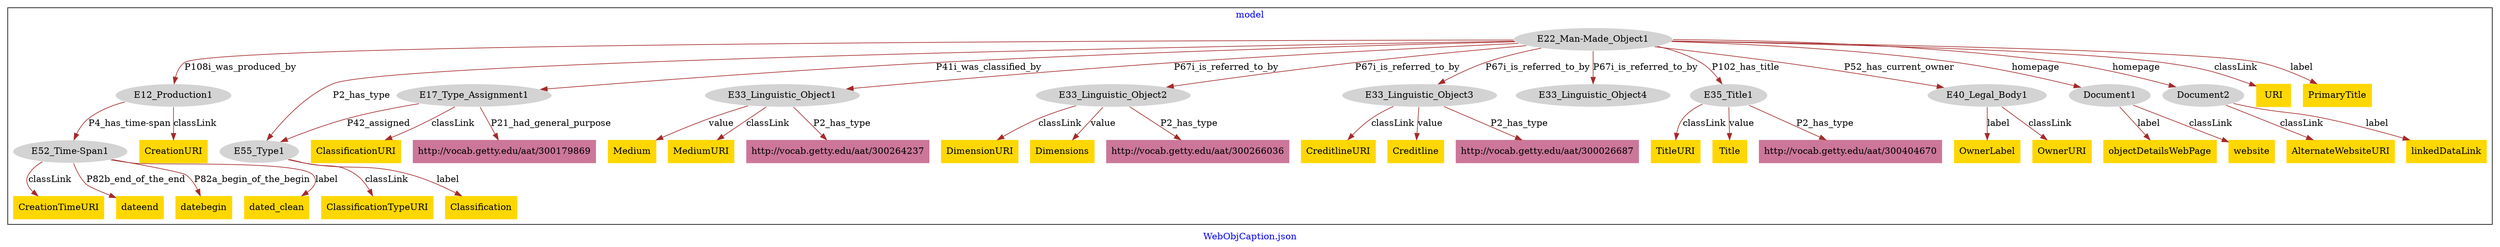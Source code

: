 digraph n0 {
fontcolor="blue"
remincross="true"
label="WebObjCaption.json"
subgraph cluster {
label="model"
n2[style="filled",color="white",fillcolor="lightgray",label="E12_Production1"];
n3[style="filled",color="white",fillcolor="lightgray",label="E52_Time-Span1"];
n4[style="filled",color="white",fillcolor="lightgray",label="E17_Type_Assignment1"];
n5[style="filled",color="white",fillcolor="lightgray",label="E55_Type1"];
n6[style="filled",color="white",fillcolor="lightgray",label="E22_Man-Made_Object1"];
n7[style="filled",color="white",fillcolor="lightgray",label="E33_Linguistic_Object1"];
n8[style="filled",color="white",fillcolor="lightgray",label="E33_Linguistic_Object2"];
n9[style="filled",color="white",fillcolor="lightgray",label="E33_Linguistic_Object3"];
n10[style="filled",color="white",fillcolor="lightgray",label="E33_Linguistic_Object4"];
n11[style="filled",color="white",fillcolor="lightgray",label="E35_Title1"];
n12[style="filled",color="white",fillcolor="lightgray",label="E40_Legal_Body1"];
n13[style="filled",color="white",fillcolor="lightgray",label="Document1"];
n14[style="filled",color="white",fillcolor="lightgray",label="Document2"];
n15[shape="plaintext",style="filled",fillcolor="gold",label="ClassificationURI"];
n16[shape="plaintext",style="filled",fillcolor="gold",label="DimensionURI"];
n17[shape="plaintext",style="filled",fillcolor="gold",label="Medium"];
n18[shape="plaintext",style="filled",fillcolor="gold",label="CreditlineURI"];
n19[shape="plaintext",style="filled",fillcolor="gold",label="AlternateWebsiteURI"];
n20[shape="plaintext",style="filled",fillcolor="gold",label="objectDetailsWebPage"];
n21[shape="plaintext",style="filled",fillcolor="gold",label="MediumURI"];
n22[shape="plaintext",style="filled",fillcolor="gold",label="URI"];
n23[shape="plaintext",style="filled",fillcolor="gold",label="OwnerLabel"];
n24[shape="plaintext",style="filled",fillcolor="gold",label="CreationTimeURI"];
n25[shape="plaintext",style="filled",fillcolor="gold",label="dateend"];
n26[shape="plaintext",style="filled",fillcolor="gold",label="linkedDataLink"];
n27[shape="plaintext",style="filled",fillcolor="gold",label="datebegin"];
n28[shape="plaintext",style="filled",fillcolor="gold",label="ClassificationTypeURI"];
n29[shape="plaintext",style="filled",fillcolor="gold",label="TitleURI"];
n30[shape="plaintext",style="filled",fillcolor="gold",label="website"];
n31[shape="plaintext",style="filled",fillcolor="gold",label="Classification"];
n32[shape="plaintext",style="filled",fillcolor="gold",label="Title"];
n33[shape="plaintext",style="filled",fillcolor="gold",label="Creditline"];
n34[shape="plaintext",style="filled",fillcolor="gold",label="Dimensions"];
n35[shape="plaintext",style="filled",fillcolor="gold",label="CreationURI"];
n36[shape="plaintext",style="filled",fillcolor="gold",label="dated_clean"];
n37[shape="plaintext",style="filled",fillcolor="gold",label="OwnerURI"];
n38[shape="plaintext",style="filled",fillcolor="gold",label="PrimaryTitle"];
n39[shape="plaintext",style="filled",fillcolor="#CC7799",label="http://vocab.getty.edu/aat/300404670"];
n40[shape="plaintext",style="filled",fillcolor="#CC7799",label="http://vocab.getty.edu/aat/300026687"];
n41[shape="plaintext",style="filled",fillcolor="#CC7799",label="http://vocab.getty.edu/aat/300266036"];
n42[shape="plaintext",style="filled",fillcolor="#CC7799",label="http://vocab.getty.edu/aat/300179869"];
n43[shape="plaintext",style="filled",fillcolor="#CC7799",label="http://vocab.getty.edu/aat/300264237"];
}
n2 -> n3[color="brown",fontcolor="black",label="P4_has_time-span"]
n4 -> n5[color="brown",fontcolor="black",label="P42_assigned"]
n6 -> n2[color="brown",fontcolor="black",label="P108i_was_produced_by"]
n6 -> n4[color="brown",fontcolor="black",label="P41i_was_classified_by"]
n6 -> n7[color="brown",fontcolor="black",label="P67i_is_referred_to_by"]
n6 -> n8[color="brown",fontcolor="black",label="P67i_is_referred_to_by"]
n6 -> n9[color="brown",fontcolor="black",label="P67i_is_referred_to_by"]
n6 -> n10[color="brown",fontcolor="black",label="P67i_is_referred_to_by"]
n6 -> n11[color="brown",fontcolor="black",label="P102_has_title"]
n6 -> n12[color="brown",fontcolor="black",label="P52_has_current_owner"]
n6 -> n13[color="brown",fontcolor="black",label="homepage"]
n6 -> n14[color="brown",fontcolor="black",label="homepage"]
n4 -> n15[color="brown",fontcolor="black",label="classLink"]
n8 -> n16[color="brown",fontcolor="black",label="classLink"]
n7 -> n17[color="brown",fontcolor="black",label="value"]
n9 -> n18[color="brown",fontcolor="black",label="classLink"]
n14 -> n19[color="brown",fontcolor="black",label="classLink"]
n13 -> n20[color="brown",fontcolor="black",label="label"]
n7 -> n21[color="brown",fontcolor="black",label="classLink"]
n6 -> n22[color="brown",fontcolor="black",label="classLink"]
n12 -> n23[color="brown",fontcolor="black",label="label"]
n3 -> n24[color="brown",fontcolor="black",label="classLink"]
n3 -> n25[color="brown",fontcolor="black",label="P82b_end_of_the_end"]
n14 -> n26[color="brown",fontcolor="black",label="label"]
n3 -> n27[color="brown",fontcolor="black",label="P82a_begin_of_the_begin"]
n5 -> n28[color="brown",fontcolor="black",label="classLink"]
n11 -> n29[color="brown",fontcolor="black",label="classLink"]
n13 -> n30[color="brown",fontcolor="black",label="classLink"]
n5 -> n31[color="brown",fontcolor="black",label="label"]
n11 -> n32[color="brown",fontcolor="black",label="value"]
n9 -> n33[color="brown",fontcolor="black",label="value"]
n8 -> n34[color="brown",fontcolor="black",label="value"]
n2 -> n35[color="brown",fontcolor="black",label="classLink"]
n3 -> n36[color="brown",fontcolor="black",label="label"]
n12 -> n37[color="brown",fontcolor="black",label="classLink"]
n6 -> n38[color="brown",fontcolor="black",label="label"]
n11 -> n39[color="brown",fontcolor="black",label="P2_has_type"]
n9 -> n40[color="brown",fontcolor="black",label="P2_has_type"]
n6 -> n5[color="brown",fontcolor="black",label="P2_has_type"]
n8 -> n41[color="brown",fontcolor="black",label="P2_has_type"]
n4 -> n42[color="brown",fontcolor="black",label="P21_had_general_purpose"]
n7 -> n43[color="brown",fontcolor="black",label="P2_has_type"]
}
